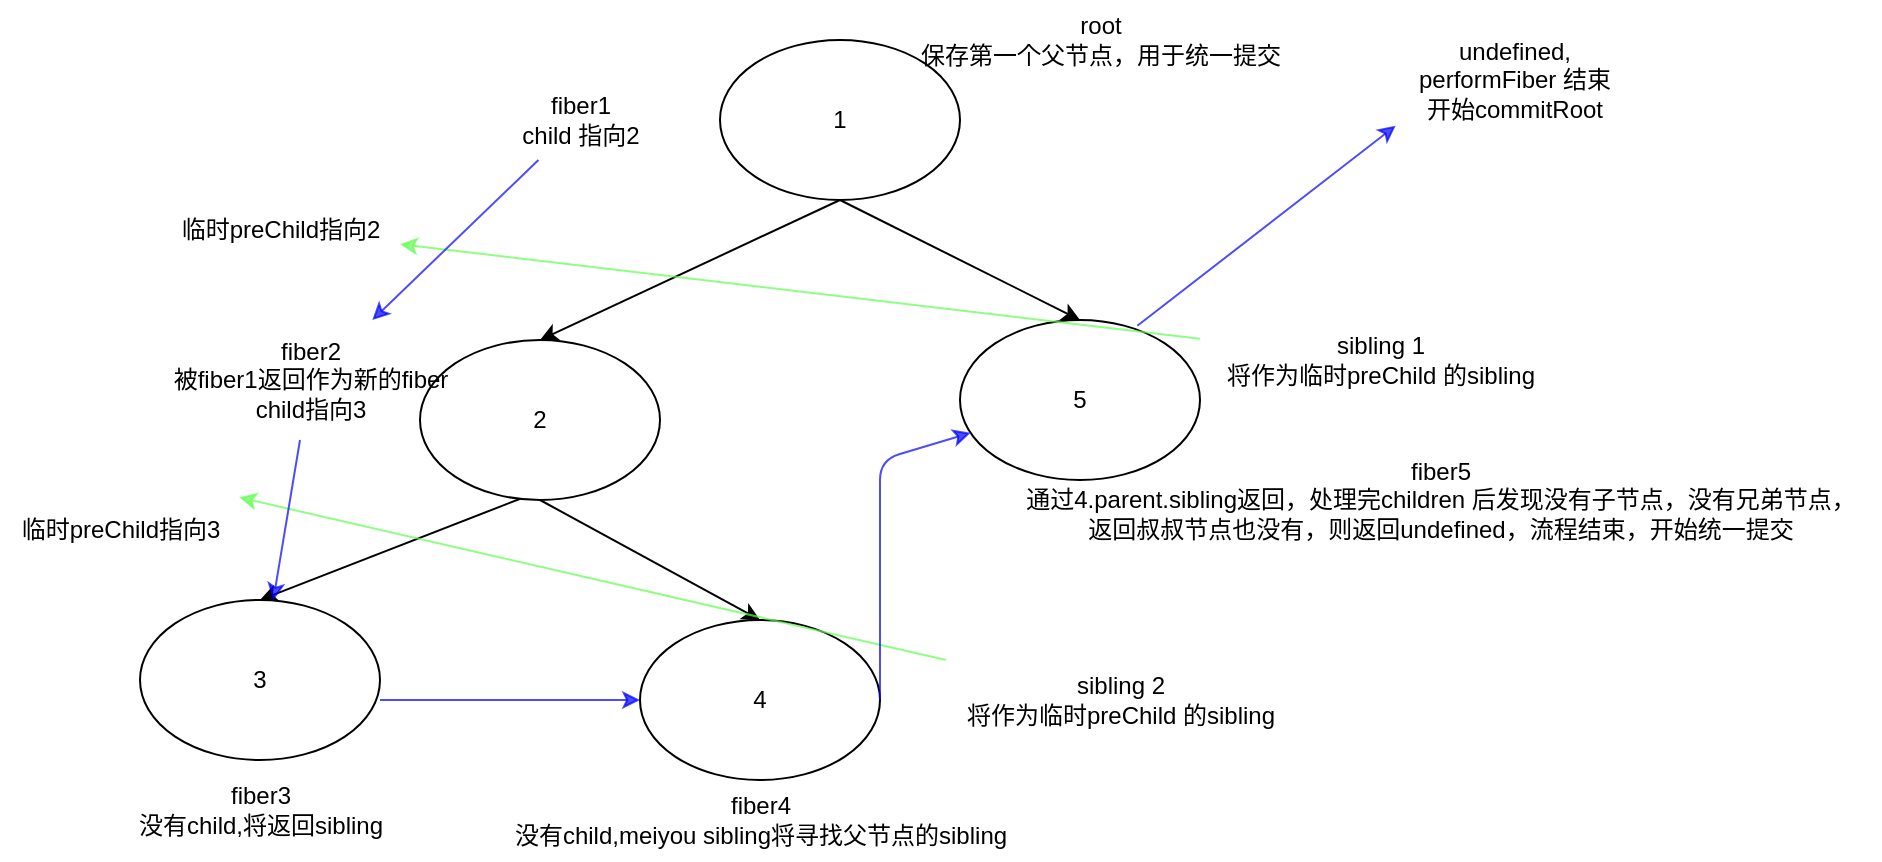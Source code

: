 <mxfile>
    <diagram id="ju35coOIcUczw4OzS43g" name="第 1 页">
        <mxGraphModel dx="1066" dy="527" grid="1" gridSize="10" guides="1" tooltips="1" connect="1" arrows="1" fold="1" page="1" pageScale="1" pageWidth="827" pageHeight="1169" math="0" shadow="0">
            <root>
                <mxCell id="0"/>
                <mxCell id="1" parent="0"/>
                <mxCell id="7" style="edgeStyle=none;html=1;exitX=0.5;exitY=1;exitDx=0;exitDy=0;entryX=0.5;entryY=0;entryDx=0;entryDy=0;" edge="1" parent="1" source="2" target="3">
                    <mxGeometry relative="1" as="geometry"/>
                </mxCell>
                <mxCell id="10" style="edgeStyle=none;html=1;exitX=0.5;exitY=1;exitDx=0;exitDy=0;entryX=0.5;entryY=0;entryDx=0;entryDy=0;" edge="1" parent="1" source="2" target="4">
                    <mxGeometry relative="1" as="geometry"/>
                </mxCell>
                <mxCell id="2" value="1" style="ellipse;whiteSpace=wrap;html=1;" vertex="1" parent="1">
                    <mxGeometry x="370" y="40" width="120" height="80" as="geometry"/>
                </mxCell>
                <mxCell id="8" style="edgeStyle=none;html=1;entryX=0.5;entryY=0;entryDx=0;entryDy=0;exitX=0.415;exitY=0.994;exitDx=0;exitDy=0;exitPerimeter=0;" edge="1" parent="1" source="3" target="5">
                    <mxGeometry relative="1" as="geometry">
                        <mxPoint x="280" y="270" as="sourcePoint"/>
                    </mxGeometry>
                </mxCell>
                <mxCell id="9" style="edgeStyle=none;html=1;exitX=0.5;exitY=1;exitDx=0;exitDy=0;entryX=0.5;entryY=0;entryDx=0;entryDy=0;" edge="1" parent="1" source="3" target="6">
                    <mxGeometry relative="1" as="geometry"/>
                </mxCell>
                <mxCell id="3" value="2" style="ellipse;whiteSpace=wrap;html=1;" vertex="1" parent="1">
                    <mxGeometry x="220" y="190" width="120" height="80" as="geometry"/>
                </mxCell>
                <mxCell id="4" value="5" style="ellipse;whiteSpace=wrap;html=1;" vertex="1" parent="1">
                    <mxGeometry x="490" y="180" width="120" height="80" as="geometry"/>
                </mxCell>
                <mxCell id="5" value="3" style="ellipse;whiteSpace=wrap;html=1;" vertex="1" parent="1">
                    <mxGeometry x="80" y="320" width="120" height="80" as="geometry"/>
                </mxCell>
                <mxCell id="6" value="4" style="ellipse;whiteSpace=wrap;html=1;" vertex="1" parent="1">
                    <mxGeometry x="330" y="330" width="120" height="80" as="geometry"/>
                </mxCell>
                <mxCell id="12" value="fiber1&lt;br&gt;child 指向2" style="text;html=1;align=center;verticalAlign=middle;resizable=0;points=[];autosize=1;strokeColor=none;fillColor=none;" vertex="1" parent="1">
                    <mxGeometry x="260" y="60" width="80" height="40" as="geometry"/>
                </mxCell>
                <mxCell id="13" value="临时preChild指向2" style="text;html=1;align=center;verticalAlign=middle;resizable=0;points=[];autosize=1;strokeColor=none;fillColor=none;" vertex="1" parent="1">
                    <mxGeometry x="90" y="120" width="120" height="30" as="geometry"/>
                </mxCell>
                <mxCell id="16" style="edgeStyle=none;html=1;strokeColor=#5EFF4D;opacity=70;" edge="1" parent="1" source="14" target="13">
                    <mxGeometry relative="1" as="geometry"/>
                </mxCell>
                <mxCell id="14" value="sibling 1&lt;br&gt;将作为临时preChild 的sibling" style="text;html=1;align=center;verticalAlign=middle;resizable=0;points=[];autosize=1;strokeColor=none;fillColor=none;" vertex="1" parent="1">
                    <mxGeometry x="610" y="180" width="180" height="40" as="geometry"/>
                </mxCell>
                <mxCell id="17" value="root&lt;br&gt;保存第一个父节点，用于统一提交" style="text;html=1;align=center;verticalAlign=middle;resizable=0;points=[];autosize=1;strokeColor=none;fillColor=none;" vertex="1" parent="1">
                    <mxGeometry x="460" y="20" width="200" height="40" as="geometry"/>
                </mxCell>
                <mxCell id="20" value="fiber2&lt;br&gt;被fiber1返回作为新的fiber&lt;br&gt;child指向3" style="text;html=1;align=center;verticalAlign=middle;resizable=0;points=[];autosize=1;strokeColor=none;fillColor=none;" vertex="1" parent="1">
                    <mxGeometry x="85" y="180" width="160" height="60" as="geometry"/>
                </mxCell>
                <mxCell id="22" value="临时preChild指向3" style="text;html=1;align=center;verticalAlign=middle;resizable=0;points=[];autosize=1;strokeColor=none;fillColor=none;" vertex="1" parent="1">
                    <mxGeometry x="10" y="270" width="120" height="30" as="geometry"/>
                </mxCell>
                <mxCell id="24" style="edgeStyle=none;html=1;entryX=0.996;entryY=-0.044;entryDx=0;entryDy=0;entryPerimeter=0;strokeColor=#5EFF4D;opacity=70;" edge="1" parent="1" source="23" target="22">
                    <mxGeometry relative="1" as="geometry"/>
                </mxCell>
                <mxCell id="23" value="sibling 2&lt;br&gt;将作为临时preChild 的sibling" style="text;html=1;align=center;verticalAlign=middle;resizable=0;points=[];autosize=1;strokeColor=none;fillColor=none;" vertex="1" parent="1">
                    <mxGeometry x="480" y="350" width="180" height="40" as="geometry"/>
                </mxCell>
                <mxCell id="27" value="fiber3&lt;br&gt;没有child,将返回sibling" style="text;html=1;align=center;verticalAlign=middle;resizable=0;points=[];autosize=1;strokeColor=none;fillColor=none;" vertex="1" parent="1">
                    <mxGeometry x="65" y="405" width="150" height="40" as="geometry"/>
                </mxCell>
                <mxCell id="28" value="fiber4&lt;br&gt;没有child,meiyou sibling将寻找父节点的sibling" style="text;html=1;align=center;verticalAlign=middle;resizable=0;points=[];autosize=1;strokeColor=none;fillColor=none;" vertex="1" parent="1">
                    <mxGeometry x="255" y="410" width="270" height="40" as="geometry"/>
                </mxCell>
                <mxCell id="29" value="fiber5&lt;br&gt;通过4.parent.sibling返回，处理完children 后发现没有子节点，没有兄弟节点，&lt;br&gt;返回叔叔节点也没有，则返回undefined，流程结束，开始统一提交" style="text;html=1;align=center;verticalAlign=middle;resizable=0;points=[];autosize=1;strokeColor=none;fillColor=none;" vertex="1" parent="1">
                    <mxGeometry x="510" y="240" width="440" height="60" as="geometry"/>
                </mxCell>
                <mxCell id="30" value="" style="edgeStyle=none;orthogonalLoop=1;jettySize=auto;html=1;strokeColor=#0000FF;opacity=70;" edge="1" parent="1" source="12" target="20">
                    <mxGeometry width="80" relative="1" as="geometry">
                        <mxPoint x="200" y="90" as="sourcePoint"/>
                        <mxPoint x="280" y="90" as="targetPoint"/>
                        <Array as="points"/>
                    </mxGeometry>
                </mxCell>
                <mxCell id="32" value="" style="edgeStyle=none;orthogonalLoop=1;jettySize=auto;html=1;strokeColor=#0000FF;opacity=70;" edge="1" parent="1" source="20" target="5">
                    <mxGeometry width="80" relative="1" as="geometry">
                        <mxPoint x="121.88" y="310" as="sourcePoint"/>
                        <mxPoint x="208.13" y="220" as="targetPoint"/>
                        <Array as="points"/>
                    </mxGeometry>
                </mxCell>
                <mxCell id="33" value="" style="edgeStyle=none;orthogonalLoop=1;jettySize=auto;html=1;strokeColor=#0000FF;opacity=70;entryX=0;entryY=0.5;entryDx=0;entryDy=0;" edge="1" parent="1" target="6">
                    <mxGeometry width="80" relative="1" as="geometry">
                        <mxPoint x="200" y="370" as="sourcePoint"/>
                        <mxPoint x="286.25" y="280" as="targetPoint"/>
                        <Array as="points"/>
                    </mxGeometry>
                </mxCell>
                <mxCell id="34" value="" style="edgeStyle=none;orthogonalLoop=1;jettySize=auto;html=1;strokeColor=#0000FF;opacity=70;" edge="1" parent="1" target="4">
                    <mxGeometry width="80" relative="1" as="geometry">
                        <mxPoint x="450" y="370" as="sourcePoint"/>
                        <mxPoint x="536.25" y="280" as="targetPoint"/>
                        <Array as="points">
                            <mxPoint x="450" y="250"/>
                        </Array>
                    </mxGeometry>
                </mxCell>
                <mxCell id="35" value="" style="edgeStyle=none;orthogonalLoop=1;jettySize=auto;html=1;strokeColor=#0000FF;opacity=70;entryX=0.007;entryY=0.881;entryDx=0;entryDy=0;entryPerimeter=0;exitX=0.739;exitY=0.036;exitDx=0;exitDy=0;exitPerimeter=0;" edge="1" parent="1" source="4" target="36">
                    <mxGeometry width="80" relative="1" as="geometry">
                        <mxPoint x="573.75" y="200" as="sourcePoint"/>
                        <mxPoint x="710" y="90" as="targetPoint"/>
                        <Array as="points"/>
                    </mxGeometry>
                </mxCell>
                <mxCell id="36" value="undefined,&lt;br&gt;performFiber 结束&lt;br&gt;开始commitRoot" style="text;html=1;align=center;verticalAlign=middle;resizable=0;points=[];autosize=1;strokeColor=none;fillColor=none;" vertex="1" parent="1">
                    <mxGeometry x="707" y="30" width="120" height="60" as="geometry"/>
                </mxCell>
            </root>
        </mxGraphModel>
    </diagram>
</mxfile>